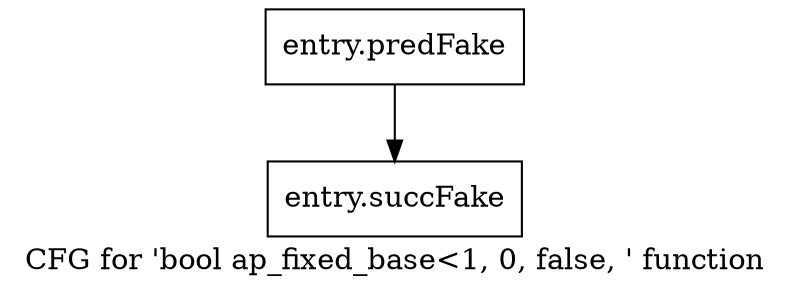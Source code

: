 digraph "CFG for 'bool ap_fixed_base\<1, 0, false, ' function" {
	label="CFG for 'bool ap_fixed_base\<1, 0, false, ' function";

	Node0x3b99300 [shape=record,filename="",linenumber="",label="{entry.predFake}"];
	Node0x3b99300 -> Node0x3e873e0[ callList="" memoryops="" filename="/tools/Xilinx/Vitis_HLS/2022.1/include/ap_fixed_base.h" execusionnum="96"];
	Node0x3e873e0 [shape=record,filename="/tools/Xilinx/Vitis_HLS/2022.1/include/ap_fixed_base.h",linenumber="1700",label="{entry.succFake}"];
}
